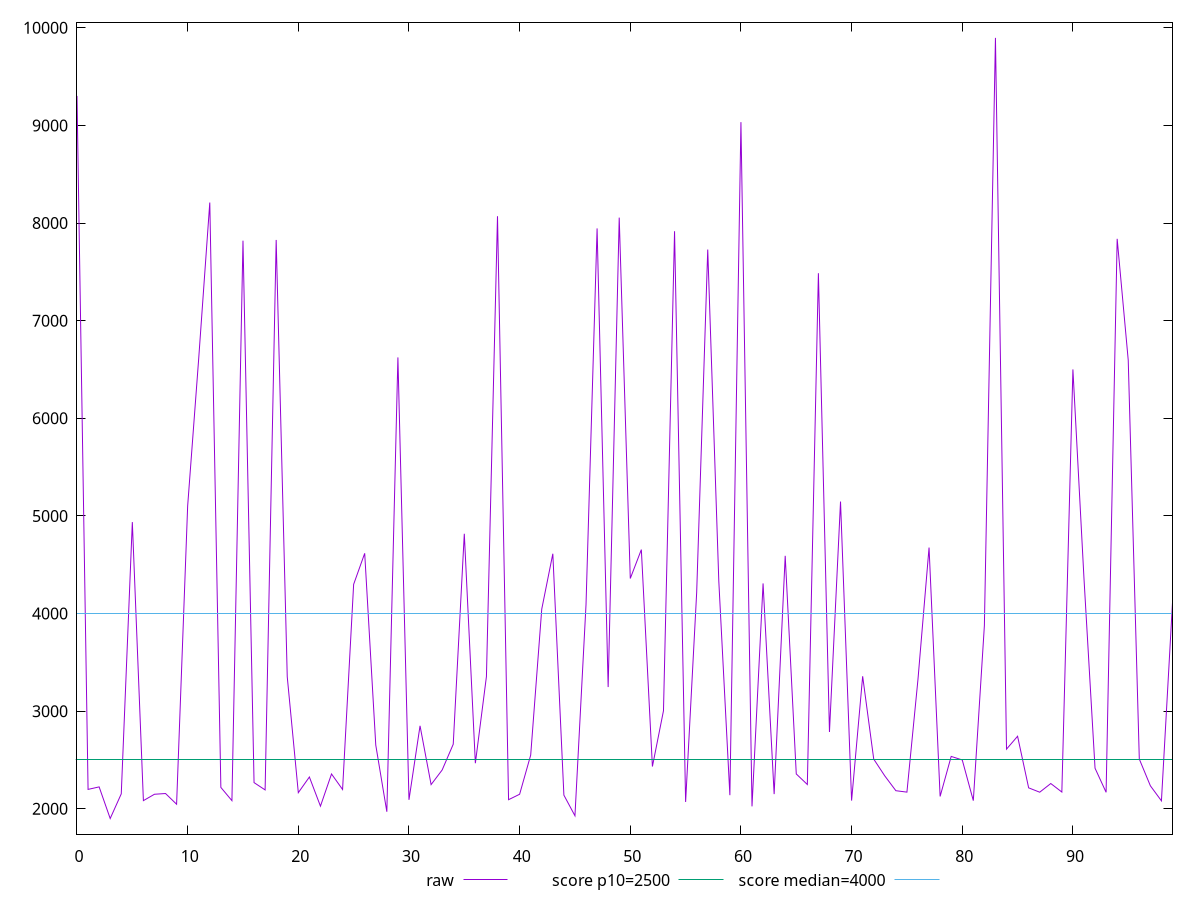 reset

$raw <<EOF
0 9301.881000000001
1 2198.2735
2 2223.9925
3 1899.9920000000002
4 2152.7160000000003
5 4936.429
6 2083.242
7 2148.5399999999995
8 2156.0575
9 2046.5125
10 5101.799999999999
11 6614.205000000001
12 8210.1745
13 2218.782
14 2083.1059999999998
15 7819.407999999999
16 2267.868
17 2193.0460000000003
18 7827.2
19 3351.8100000000004
20 2164.7660000000005
21 2325.33
22 2026.5125000000003
23 2356.3319999999994
24 2197.427
25 4298.94
26 4616.725
27 2652.0640000000003
28 1969.3740000000003
29 6623.486000000001
30 2091.5299999999997
31 2849.5124999999994
32 2247.4345000000003
33 2397.3150000000005
34 2660.9164999999994
35 4817.3075
36 2466.6299999999997
37 3354.0024999999996
38 8070.138999999999
39 2092.834
40 2148.642
41 2549.5919999999996
42 4045.59
43 4612.369
44 2139.54
45 1927.991
46 4092.0699999999997
47 7945.248
48 3246.380000000001
49 8055.389500000001
50 4358.834999999999
51 4654.653
52 2432.785
53 3003.915
54 7916.251499999999
55 2069.721
56 4216.145
57 7728.624999999999
58 4331.145
59 2139.18
60 9033.563
61 2024.0579999999998
62 4308.48
63 2149.9444999999996
64 4591.26
65 2356.6115
66 2248.459
67 7486.2855
68 2786.51
69 5147.208
70 2083.5289999999995
71 3357.05
72 2508.5775000000003
73 2336.488
74 2185.0225
75 2170.29
76 3326.8550000000005
77 4675.5199999999995
78 2126.2195
79 2536.064
80 2500.0175
81 2083.0649999999996
82 3875.3999999999996
83 9896.5435
84 2610.8089999999997
85 2742.717
86 2214.2744999999995
87 2169.5225
88 2258.4314999999997
89 2171.2720000000004
90 6500.504999999999
91 4360.966
92 2415.3925
93 2168.4629999999997
94 7838.351999999999
95 6594.9055
96 2508.9890000000005
97 2235.4084999999995
98 2081.035
99 4111.19
EOF

set key outside below
set xrange [0:99]
set yrange [1740.0609700000002:10056.47453]
set trange [1740.0609700000002:10056.47453]
set terminal svg size 640, 500 enhanced background rgb 'white'
set output "reports/report_00028_2021-02-24T12-49-42.674Z/largest-contentful-paint/samples/card/raw/values.svg"

plot $raw title "raw" with line, \
     2500 title "score p10=2500", \
     4000 title "score median=4000"

reset
